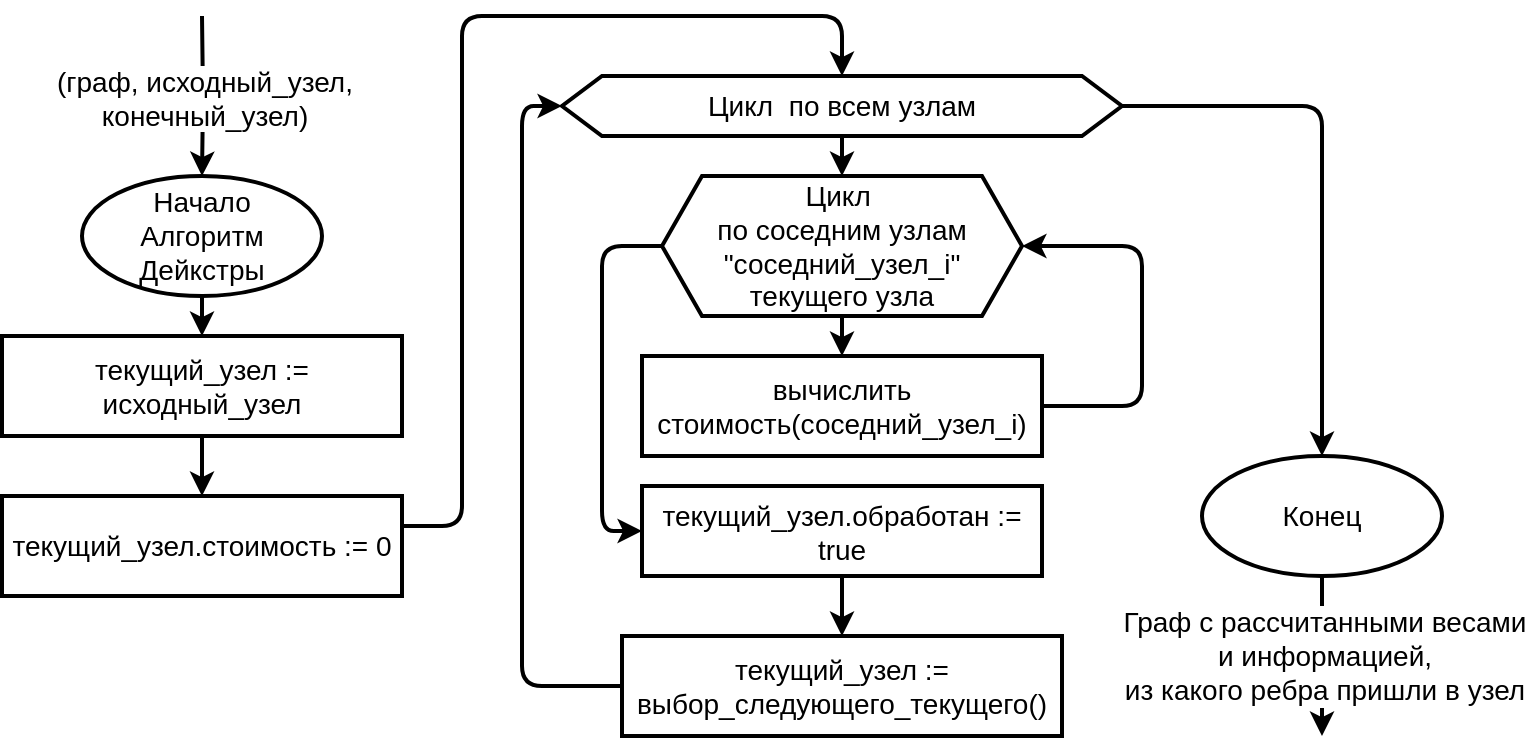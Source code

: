 <mxfile>
    <diagram id="B_yJiZcyhZHxWvBdPLsg" name="Page-1">
        <mxGraphModel dx="1125" dy="443" grid="1" gridSize="10" guides="1" tooltips="1" connect="1" arrows="1" fold="1" page="1" pageScale="1" pageWidth="827" pageHeight="1169" math="0" shadow="0">
            <root>
                <mxCell id="0"/>
                <mxCell id="1" parent="0"/>
                <mxCell id="4" value="(граф, исходный_узел, &lt;br&gt;конечный_узел)" style="edgeStyle=orthogonalEdgeStyle;html=1;entryX=0.5;entryY=0;entryDx=0;entryDy=0;strokeWidth=2;fontSize=14;" parent="1" target="2" edge="1">
                    <mxGeometry relative="1" as="geometry">
                        <mxPoint x="130" y="40" as="sourcePoint"/>
                        <mxPoint x="170" y="240" as="targetPoint"/>
                    </mxGeometry>
                </mxCell>
                <mxCell id="25" value="" style="edgeStyle=orthogonalEdgeStyle;html=1;entryX=0.5;entryY=0;entryDx=0;entryDy=0;strokeWidth=2;fontSize=14;" parent="1" source="2" target="3" edge="1">
                    <mxGeometry relative="1" as="geometry"/>
                </mxCell>
                <mxCell id="2" value="Начало&lt;br style=&quot;font-size: 14px;&quot;&gt;Алгоритм Дейкстры" style="ellipse;whiteSpace=wrap;html=1;strokeWidth=2;fontSize=14;" parent="1" vertex="1">
                    <mxGeometry x="70" y="120" width="120" height="60" as="geometry"/>
                </mxCell>
                <mxCell id="3" value="текущий_узел := исходный_узел" style="whiteSpace=wrap;html=1;strokeWidth=2;fontSize=14;" parent="1" vertex="1">
                    <mxGeometry x="30" y="200" width="200" height="50" as="geometry"/>
                </mxCell>
                <mxCell id="26" value="" style="edgeStyle=orthogonalEdgeStyle;html=1;strokeWidth=2;entryX=0.5;entryY=0;entryDx=0;entryDy=0;fontSize=14;" parent="1" source="5" target="6" edge="1">
                    <mxGeometry relative="1" as="geometry">
                        <Array as="points">
                            <mxPoint x="260" y="295"/>
                            <mxPoint x="260" y="40"/>
                            <mxPoint x="450" y="40"/>
                        </Array>
                    </mxGeometry>
                </mxCell>
                <mxCell id="5" value="текущий_узел.стоимость := 0" style="whiteSpace=wrap;html=1;strokeWidth=2;fontSize=14;" parent="1" vertex="1">
                    <mxGeometry x="30" y="280" width="200" height="50" as="geometry"/>
                </mxCell>
                <mxCell id="12" value="" style="edgeStyle=orthogonalEdgeStyle;html=1;strokeWidth=2;fontSize=14;" parent="1" source="6" target="7" edge="1">
                    <mxGeometry relative="1" as="geometry"/>
                </mxCell>
                <mxCell id="24" value="" style="edgeStyle=orthogonalEdgeStyle;html=1;entryX=0.5;entryY=0;entryDx=0;entryDy=0;exitX=1;exitY=0.5;exitDx=0;exitDy=0;strokeWidth=2;fontSize=14;" parent="1" source="6" target="21" edge="1">
                    <mxGeometry relative="1" as="geometry">
                        <mxPoint x="690" y="340" as="sourcePoint"/>
                        <mxPoint x="170" y="290" as="targetPoint"/>
                        <Array as="points">
                            <mxPoint x="690" y="85"/>
                        </Array>
                    </mxGeometry>
                </mxCell>
                <mxCell id="6" value="Цикл&amp;nbsp; по всем узлам" style="shape=hexagon;perimeter=hexagonPerimeter2;whiteSpace=wrap;html=1;fixedSize=1;strokeWidth=2;fontSize=14;" parent="1" vertex="1">
                    <mxGeometry x="310" y="70" width="280" height="30" as="geometry"/>
                </mxCell>
                <mxCell id="9" value="" style="edgeStyle=orthogonalEdgeStyle;html=1;strokeWidth=2;fontSize=14;" parent="1" source="7" target="8" edge="1">
                    <mxGeometry relative="1" as="geometry"/>
                </mxCell>
                <mxCell id="15" value="" style="edgeStyle=orthogonalEdgeStyle;html=1;entryX=0;entryY=0.5;entryDx=0;entryDy=0;exitX=0;exitY=0.5;exitDx=0;exitDy=0;strokeWidth=2;fontSize=14;" parent="1" source="7" target="13" edge="1">
                    <mxGeometry relative="1" as="geometry">
                        <mxPoint x="250" y="150" as="targetPoint"/>
                        <Array as="points">
                            <mxPoint x="330" y="155"/>
                            <mxPoint x="330" y="298"/>
                        </Array>
                    </mxGeometry>
                </mxCell>
                <mxCell id="7" value="Цикл&amp;nbsp;&lt;br style=&quot;font-size: 14px;&quot;&gt;по соседним узлам &quot;соседний_узел_i&quot;&lt;br style=&quot;font-size: 14px;&quot;&gt;текущего узла" style="shape=hexagon;perimeter=hexagonPerimeter2;whiteSpace=wrap;html=1;fixedSize=1;strokeWidth=2;fontSize=14;" parent="1" vertex="1">
                    <mxGeometry x="360" y="120" width="180" height="70" as="geometry"/>
                </mxCell>
                <mxCell id="11" value="" style="edgeStyle=orthogonalEdgeStyle;html=1;entryX=1;entryY=0.5;entryDx=0;entryDy=0;exitX=1;exitY=0.5;exitDx=0;exitDy=0;strokeWidth=2;fontSize=14;" parent="1" source="8" target="7" edge="1">
                    <mxGeometry relative="1" as="geometry">
                        <mxPoint x="670" y="235" as="targetPoint"/>
                        <Array as="points">
                            <mxPoint x="600" y="235"/>
                            <mxPoint x="600" y="155"/>
                        </Array>
                    </mxGeometry>
                </mxCell>
                <mxCell id="8" value="вычислить стоимость(соседний_узел_i)" style="whiteSpace=wrap;html=1;strokeWidth=2;fontSize=14;" parent="1" vertex="1">
                    <mxGeometry x="350" y="210" width="200" height="50" as="geometry"/>
                </mxCell>
                <mxCell id="17" value="" style="edgeStyle=orthogonalEdgeStyle;html=1;entryX=0.5;entryY=0;entryDx=0;entryDy=0;strokeWidth=2;fontSize=14;" parent="1" source="13" target="18" edge="1">
                    <mxGeometry relative="1" as="geometry">
                        <mxPoint x="450" y="370" as="targetPoint"/>
                    </mxGeometry>
                </mxCell>
                <mxCell id="13" value="текущий_узел.обработан := true" style="whiteSpace=wrap;html=1;strokeWidth=2;fontSize=14;" parent="1" vertex="1">
                    <mxGeometry x="350" y="275" width="200" height="45" as="geometry"/>
                </mxCell>
                <mxCell id="20" value="" style="edgeStyle=orthogonalEdgeStyle;html=1;entryX=0;entryY=0.5;entryDx=0;entryDy=0;exitX=0;exitY=0.5;exitDx=0;exitDy=0;strokeWidth=2;fontSize=14;" parent="1" source="18" target="6" edge="1">
                    <mxGeometry relative="1" as="geometry">
                        <mxPoint x="650" y="385" as="targetPoint"/>
                        <Array as="points">
                            <mxPoint x="290" y="375"/>
                            <mxPoint x="290" y="85"/>
                        </Array>
                    </mxGeometry>
                </mxCell>
                <mxCell id="18" value="текущий_узел := выбор_следующего_текущего()" style="whiteSpace=wrap;html=1;strokeWidth=2;fontSize=14;" parent="1" vertex="1">
                    <mxGeometry x="340" y="350" width="220" height="50" as="geometry"/>
                </mxCell>
                <mxCell id="29" value="Граф с рассчитанными весами &lt;br style=&quot;font-size: 14px;&quot;&gt;и информацией, &lt;br style=&quot;font-size: 14px;&quot;&gt;из какого ребра пришли в узел" style="edgeStyle=orthogonalEdgeStyle;html=1;strokeWidth=2;fontSize=14;" parent="1" source="21" edge="1">
                    <mxGeometry relative="1" as="geometry">
                        <mxPoint x="690" y="400" as="targetPoint"/>
                    </mxGeometry>
                </mxCell>
                <mxCell id="21" value="Конец" style="ellipse;whiteSpace=wrap;html=1;strokeWidth=2;fontSize=14;" parent="1" vertex="1">
                    <mxGeometry x="630" y="260" width="120" height="60" as="geometry"/>
                </mxCell>
                <mxCell id="27" value="" style="edgeStyle=orthogonalEdgeStyle;html=1;exitX=0.5;exitY=1;exitDx=0;exitDy=0;entryX=0.5;entryY=0;entryDx=0;entryDy=0;strokeWidth=2;fontSize=14;" parent="1" source="3" target="5" edge="1">
                    <mxGeometry relative="1" as="geometry">
                        <mxPoint x="140" y="320" as="sourcePoint"/>
                        <mxPoint x="140" y="360" as="targetPoint"/>
                    </mxGeometry>
                </mxCell>
            </root>
        </mxGraphModel>
    </diagram>
</mxfile>